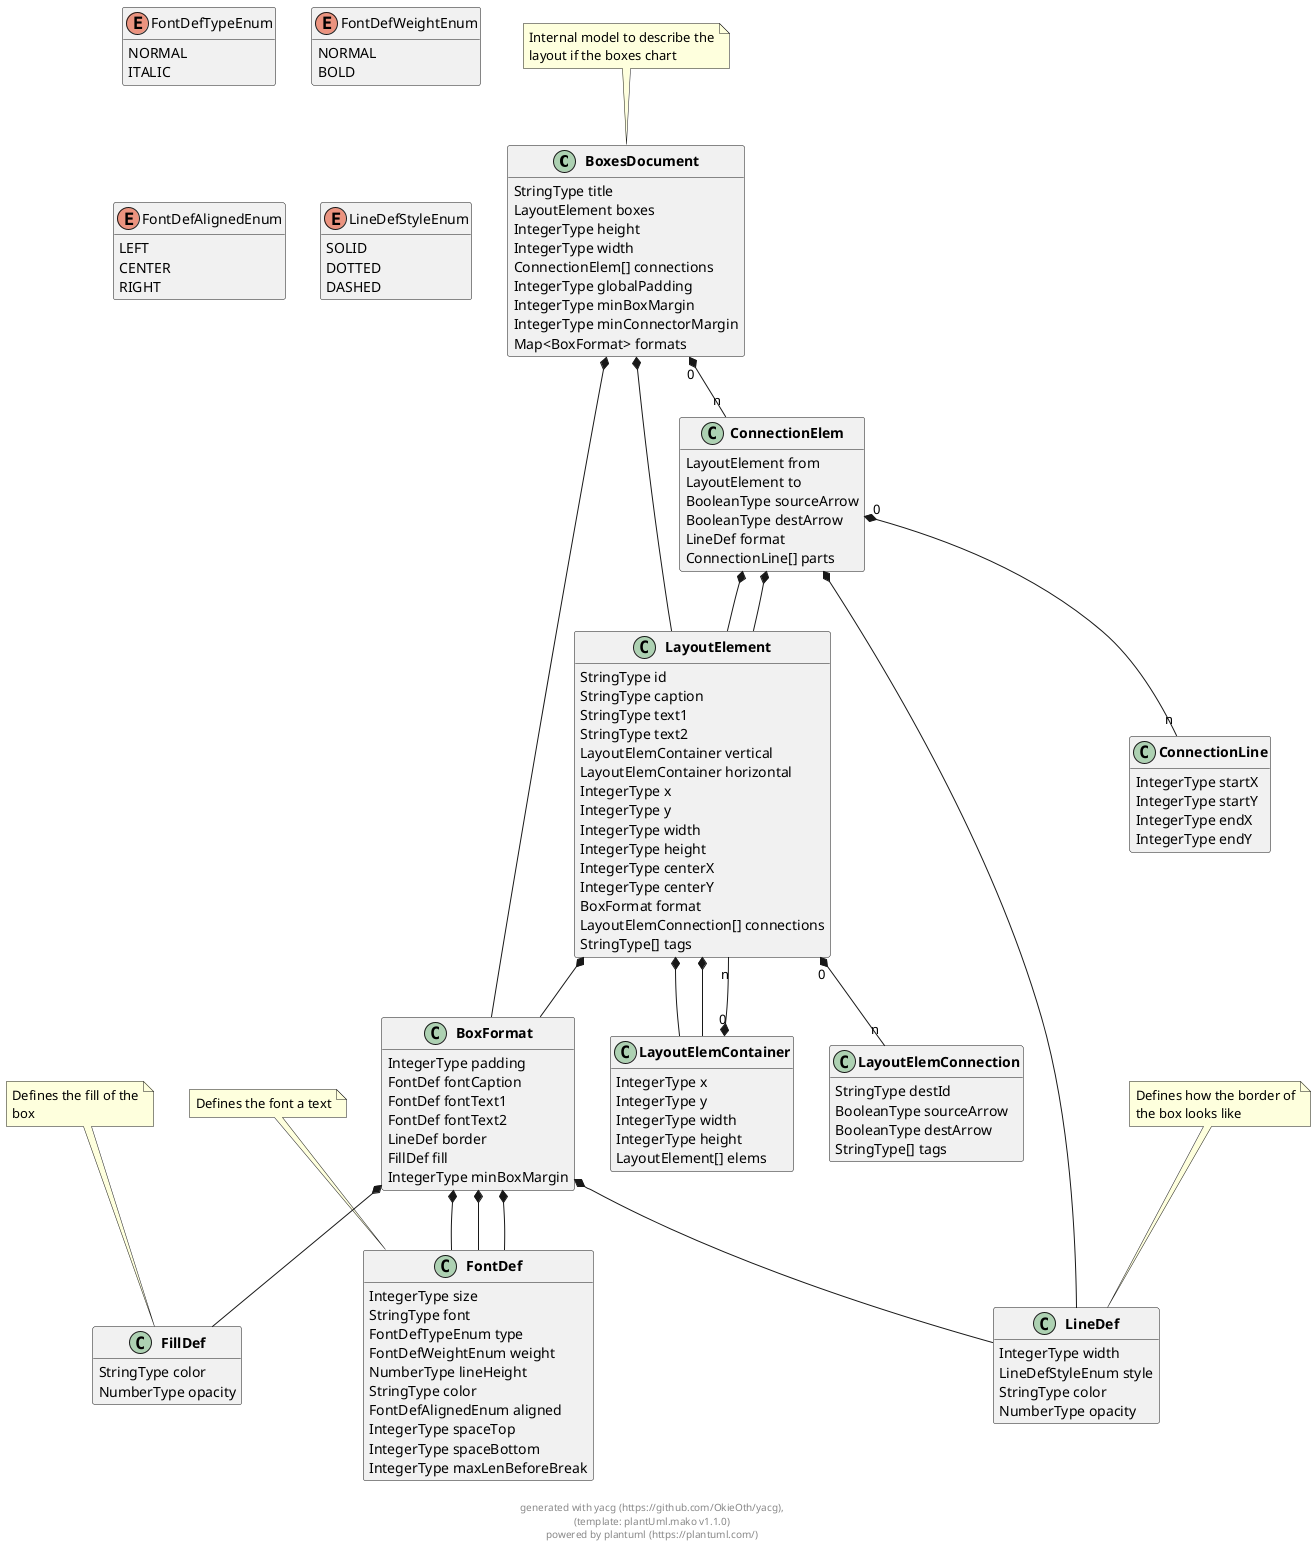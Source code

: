 
@startuml
hide empty methods
hide empty fields


class "**BoxesDocument**" as BoxesDocument {
        StringType title
        LayoutElement boxes
        IntegerType height
        IntegerType width
        ConnectionElem[] connections
        IntegerType globalPadding
        IntegerType minBoxMargin
        IntegerType minConnectorMargin
        Map<BoxFormat> formats
}
note top: Internal model to describe the\nlayout if the boxes chart

 

class "**LayoutElement**" as LayoutElement {
        StringType id
        StringType caption
        StringType text1
        StringType text2
        LayoutElemContainer vertical
        LayoutElemContainer horizontal
        IntegerType x
        IntegerType y
        IntegerType width
        IntegerType height
        IntegerType centerX
        IntegerType centerY
        BoxFormat format
        LayoutElemConnection[] connections
        StringType[] tags
}

 

class "**ConnectionElem**" as ConnectionElem {
        LayoutElement from
        LayoutElement to
        BooleanType sourceArrow
        BooleanType destArrow
        LineDef format
        ConnectionLine[] parts
}

 


class "**BoxFormat**" as BoxFormat {
        IntegerType padding
        FontDef fontCaption
        FontDef fontText1
        FontDef fontText2
        LineDef border
        FillDef fill
        IntegerType minBoxMargin
}

 

class "**LayoutElemContainer**" as LayoutElemContainer {
        IntegerType x
        IntegerType y
        IntegerType width
        IntegerType height
        LayoutElement[] elems
}

 

class "**LayoutElemConnection**" as LayoutElemConnection {
        StringType destId
        BooleanType sourceArrow
        BooleanType destArrow
        StringType[] tags
}

 

class "**ConnectionLine**" as ConnectionLine {
        IntegerType startX
        IntegerType startY
        IntegerType endX
        IntegerType endY
}

 

class "**FontDef**" as FontDef {
        IntegerType size
        StringType font
        FontDefTypeEnum type
        FontDefWeightEnum weight
        NumberType lineHeight
        StringType color
        FontDefAlignedEnum aligned
        IntegerType spaceTop
        IntegerType spaceBottom
        IntegerType maxLenBeforeBreak
}
note top: Defines the font a text

 

enum "FontDefTypeEnum" as FontDefTypeEnum {
    NORMAL
    ITALIC
}

enum "FontDefWeightEnum" as FontDefWeightEnum {
    NORMAL
    BOLD
}

enum "FontDefAlignedEnum" as FontDefAlignedEnum {
    LEFT
    CENTER
    RIGHT
}

class "**LineDef**" as LineDef {
        IntegerType width
        LineDefStyleEnum style
        StringType color
        NumberType opacity
}
note top: Defines how the border of\nthe box looks like

 

enum "LineDefStyleEnum" as LineDefStyleEnum {
    SOLID
    DOTTED
    DASHED
}

class "**FillDef**" as FillDef {
        StringType color
        NumberType opacity
}
note top: Defines the fill of the\nbox

 


    

BoxesDocument  *--  LayoutElement



BoxesDocument "0" *-- "n" ConnectionElem




BoxesDocument  *--  BoxFormat

    




LayoutElement  *--  LayoutElemContainer

LayoutElement  *--  LayoutElemContainer







LayoutElement  *--  BoxFormat

LayoutElement "0" *-- "n" LayoutElemConnection


    
ConnectionElem  *--  LayoutElement

ConnectionElem  *--  LayoutElement



ConnectionElem  *--  LineDef

ConnectionElem "0" *-- "n" ConnectionLine

    
    

BoxFormat  *--  FontDef

BoxFormat  *--  FontDef

BoxFormat  *--  FontDef

BoxFormat  *--  LineDef

BoxFormat  *--  FillDef


    




LayoutElemContainer "0" *-- "n" LayoutElement

    




    




    










    
    
    
    




    
    



footer \ngenerated with yacg (https://github.com/OkieOth/yacg),\n(template: plantUml.mako v1.1.0)\npowered by plantuml (https://plantuml.com/)
@enduml